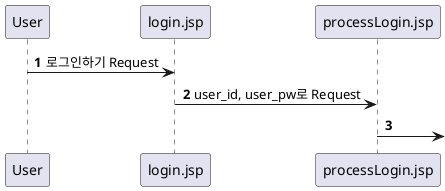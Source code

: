@startuml
'https://plantuml.com/sequence-diagram

autonumber

User -> login.jsp :로그인하기 Request
login.jsp -> processLogin.jsp : user_id, user_pw로 Request
processLogin.jsp ->
@enduml